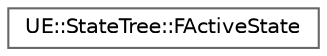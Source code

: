 digraph "Graphical Class Hierarchy"
{
 // INTERACTIVE_SVG=YES
 // LATEX_PDF_SIZE
  bgcolor="transparent";
  edge [fontname=Helvetica,fontsize=10,labelfontname=Helvetica,labelfontsize=10];
  node [fontname=Helvetica,fontsize=10,shape=box,height=0.2,width=0.4];
  rankdir="LR";
  Node0 [id="Node000000",label="UE::StateTree::FActiveState",height=0.2,width=0.4,color="grey40", fillcolor="white", style="filled",URL="$dc/d7f/structUE_1_1StateTree_1_1FActiveState.html",tooltip="A state entry in the state path."];
}
